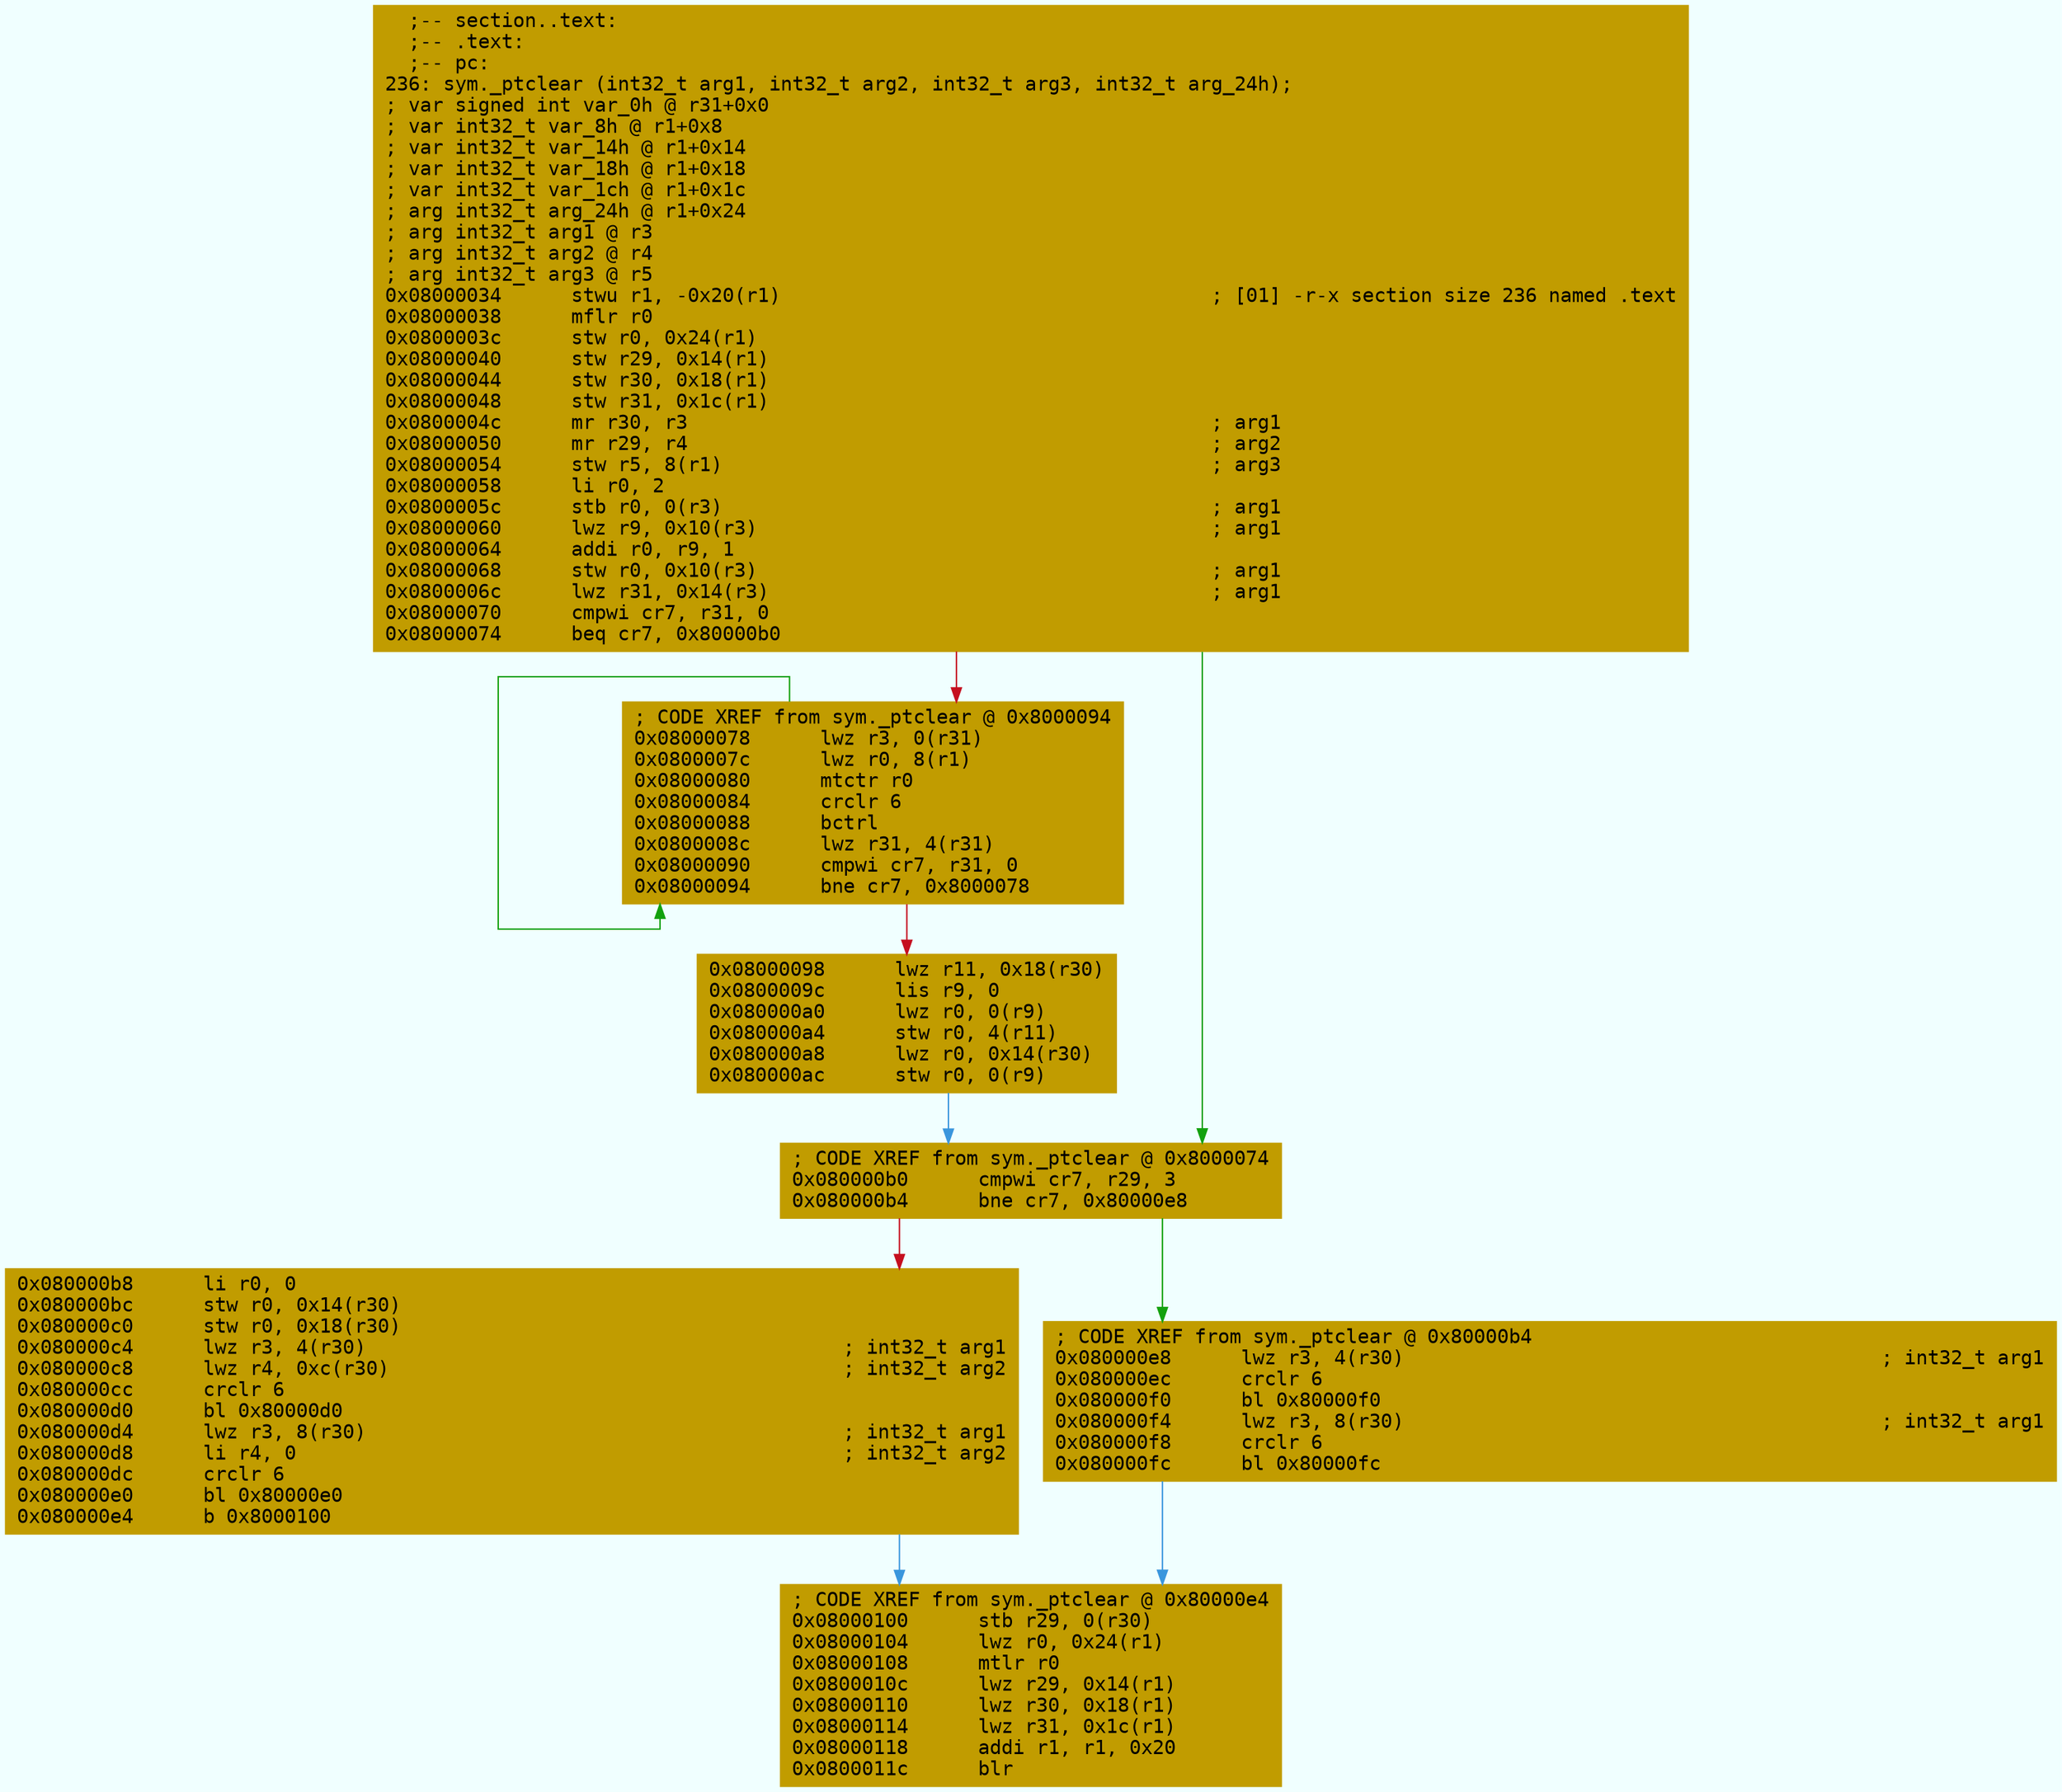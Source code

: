 digraph code {
	graph [bgcolor=azure fontsize=8 fontname="Courier" splines="ortho"];
	node [fillcolor=gray style=filled shape=box];
	edge [arrowhead="normal"];
	"0x08000034" [URL="sym._ptclear/0x08000034", fillcolor="#c19c00",color="#c19c00", fontname="Courier",label="  ;-- section..text:\l  ;-- .text:\l  ;-- pc:\l236: sym._ptclear (int32_t arg1, int32_t arg2, int32_t arg3, int32_t arg_24h);\l; var signed int var_0h @ r31+0x0\l; var int32_t var_8h @ r1+0x8\l; var int32_t var_14h @ r1+0x14\l; var int32_t var_18h @ r1+0x18\l; var int32_t var_1ch @ r1+0x1c\l; arg int32_t arg_24h @ r1+0x24\l; arg int32_t arg1 @ r3\l; arg int32_t arg2 @ r4\l; arg int32_t arg3 @ r5\l0x08000034      stwu r1, -0x20(r1)                                     ; [01] -r-x section size 236 named .text\l0x08000038      mflr r0\l0x0800003c      stw r0, 0x24(r1)\l0x08000040      stw r29, 0x14(r1)\l0x08000044      stw r30, 0x18(r1)\l0x08000048      stw r31, 0x1c(r1)\l0x0800004c      mr r30, r3                                             ; arg1\l0x08000050      mr r29, r4                                             ; arg2\l0x08000054      stw r5, 8(r1)                                          ; arg3\l0x08000058      li r0, 2\l0x0800005c      stb r0, 0(r3)                                          ; arg1\l0x08000060      lwz r9, 0x10(r3)                                       ; arg1\l0x08000064      addi r0, r9, 1\l0x08000068      stw r0, 0x10(r3)                                       ; arg1\l0x0800006c      lwz r31, 0x14(r3)                                      ; arg1\l0x08000070      cmpwi cr7, r31, 0\l0x08000074      beq cr7, 0x80000b0\l"]
	"0x08000078" [URL="sym._ptclear/0x08000078", fillcolor="#c19c00",color="#c19c00", fontname="Courier",label="; CODE XREF from sym._ptclear @ 0x8000094\l0x08000078      lwz r3, 0(r31)\l0x0800007c      lwz r0, 8(r1)\l0x08000080      mtctr r0\l0x08000084      crclr 6\l0x08000088      bctrl\l0x0800008c      lwz r31, 4(r31)\l0x08000090      cmpwi cr7, r31, 0\l0x08000094      bne cr7, 0x8000078\l"]
	"0x08000098" [URL="sym._ptclear/0x08000098", fillcolor="#c19c00",color="#c19c00", fontname="Courier",label="0x08000098      lwz r11, 0x18(r30)\l0x0800009c      lis r9, 0\l0x080000a0      lwz r0, 0(r9)\l0x080000a4      stw r0, 4(r11)\l0x080000a8      lwz r0, 0x14(r30)\l0x080000ac      stw r0, 0(r9)\l"]
	"0x080000b0" [URL="sym._ptclear/0x080000b0", fillcolor="#c19c00",color="#c19c00", fontname="Courier",label="; CODE XREF from sym._ptclear @ 0x8000074\l0x080000b0      cmpwi cr7, r29, 3\l0x080000b4      bne cr7, 0x80000e8\l"]
	"0x080000b8" [URL="sym._ptclear/0x080000b8", fillcolor="#c19c00",color="#c19c00", fontname="Courier",label="0x080000b8      li r0, 0\l0x080000bc      stw r0, 0x14(r30)\l0x080000c0      stw r0, 0x18(r30)\l0x080000c4      lwz r3, 4(r30)                                         ; int32_t arg1\l0x080000c8      lwz r4, 0xc(r30)                                       ; int32_t arg2\l0x080000cc      crclr 6\l0x080000d0      bl 0x80000d0\l0x080000d4      lwz r3, 8(r30)                                         ; int32_t arg1\l0x080000d8      li r4, 0                                               ; int32_t arg2\l0x080000dc      crclr 6\l0x080000e0      bl 0x80000e0\l0x080000e4      b 0x8000100\l"]
	"0x080000e8" [URL="sym._ptclear/0x080000e8", fillcolor="#c19c00",color="#c19c00", fontname="Courier",label="; CODE XREF from sym._ptclear @ 0x80000b4\l0x080000e8      lwz r3, 4(r30)                                         ; int32_t arg1\l0x080000ec      crclr 6\l0x080000f0      bl 0x80000f0\l0x080000f4      lwz r3, 8(r30)                                         ; int32_t arg1\l0x080000f8      crclr 6\l0x080000fc      bl 0x80000fc\l"]
	"0x08000100" [URL="sym._ptclear/0x08000100", fillcolor="#c19c00",color="#c19c00", fontname="Courier",label="; CODE XREF from sym._ptclear @ 0x80000e4\l0x08000100      stb r29, 0(r30)\l0x08000104      lwz r0, 0x24(r1)\l0x08000108      mtlr r0\l0x0800010c      lwz r29, 0x14(r1)\l0x08000110      lwz r30, 0x18(r1)\l0x08000114      lwz r31, 0x1c(r1)\l0x08000118      addi r1, r1, 0x20\l0x0800011c      blr\l"]
        "0x08000034" -> "0x080000b0" [color="#13a10e"];
        "0x08000034" -> "0x08000078" [color="#c50f1f"];
        "0x08000078" -> "0x08000078" [color="#13a10e"];
        "0x08000078" -> "0x08000098" [color="#c50f1f"];
        "0x08000098" -> "0x080000b0" [color="#3a96dd"];
        "0x080000b0" -> "0x080000e8" [color="#13a10e"];
        "0x080000b0" -> "0x080000b8" [color="#c50f1f"];
        "0x080000b8" -> "0x08000100" [color="#3a96dd"];
        "0x080000e8" -> "0x08000100" [color="#3a96dd"];
}
